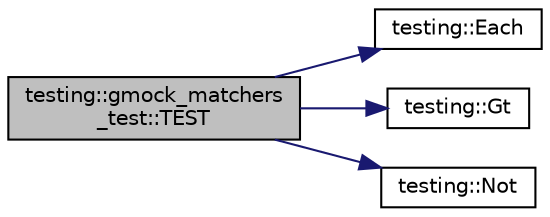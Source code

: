 digraph "testing::gmock_matchers_test::TEST"
{
  edge [fontname="Helvetica",fontsize="10",labelfontname="Helvetica",labelfontsize="10"];
  node [fontname="Helvetica",fontsize="10",shape=record];
  rankdir="LR";
  Node1866 [label="testing::gmock_matchers\l_test::TEST",height=0.2,width=0.4,color="black", fillcolor="grey75", style="filled", fontcolor="black"];
  Node1866 -> Node1867 [color="midnightblue",fontsize="10",style="solid",fontname="Helvetica"];
  Node1867 [label="testing::Each",height=0.2,width=0.4,color="black", fillcolor="white", style="filled",URL="$d0/d75/namespacetesting.html#a42743c985b1e02dc373ab7517ca1e740"];
  Node1866 -> Node1868 [color="midnightblue",fontsize="10",style="solid",fontname="Helvetica"];
  Node1868 [label="testing::Gt",height=0.2,width=0.4,color="black", fillcolor="white", style="filled",URL="$d0/d75/namespacetesting.html#a493fc1bafd7b3945ba06ace80e74b0d5"];
  Node1866 -> Node1869 [color="midnightblue",fontsize="10",style="solid",fontname="Helvetica"];
  Node1869 [label="testing::Not",height=0.2,width=0.4,color="black", fillcolor="white", style="filled",URL="$d0/d75/namespacetesting.html#a3d7d0dda7e51b13fe2f5aa28e23ed6b6"];
}
